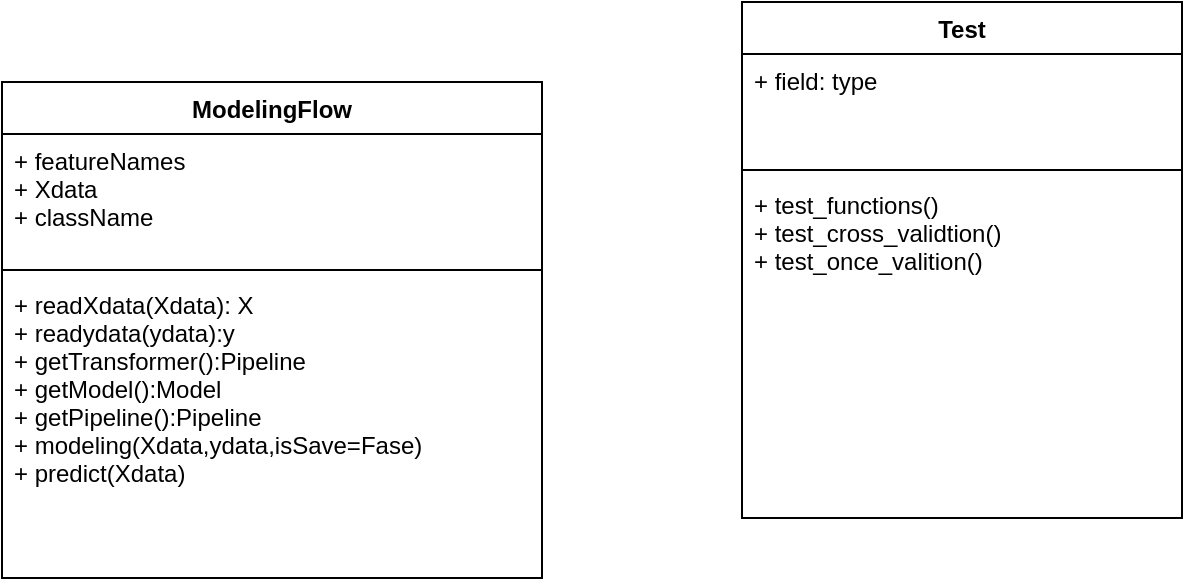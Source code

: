 <mxfile version="12.9.3" type="github">
  <diagram id="t4mAXT_9gxE2H1gIWOBb" name="Page-1">
    <mxGraphModel dx="946" dy="614" grid="1" gridSize="10" guides="1" tooltips="1" connect="1" arrows="1" fold="1" page="1" pageScale="1" pageWidth="827" pageHeight="1169" math="0" shadow="0">
      <root>
        <mxCell id="0" />
        <mxCell id="1" parent="0" />
        <mxCell id="MdVjQOEpR-VD5ustZgR6-1" value="ModelingFlow" style="swimlane;fontStyle=1;align=center;verticalAlign=top;childLayout=stackLayout;horizontal=1;startSize=26;horizontalStack=0;resizeParent=1;resizeParentMax=0;resizeLast=0;collapsible=1;marginBottom=0;" vertex="1" parent="1">
          <mxGeometry x="120" y="110" width="270" height="248" as="geometry" />
        </mxCell>
        <mxCell id="MdVjQOEpR-VD5ustZgR6-2" value="+ featureNames&#xa;+ Xdata&#xa;+ className" style="text;strokeColor=none;fillColor=none;align=left;verticalAlign=top;spacingLeft=4;spacingRight=4;overflow=hidden;rotatable=0;points=[[0,0.5],[1,0.5]];portConstraint=eastwest;" vertex="1" parent="MdVjQOEpR-VD5ustZgR6-1">
          <mxGeometry y="26" width="270" height="64" as="geometry" />
        </mxCell>
        <mxCell id="MdVjQOEpR-VD5ustZgR6-3" value="" style="line;strokeWidth=1;fillColor=none;align=left;verticalAlign=middle;spacingTop=-1;spacingLeft=3;spacingRight=3;rotatable=0;labelPosition=right;points=[];portConstraint=eastwest;" vertex="1" parent="MdVjQOEpR-VD5ustZgR6-1">
          <mxGeometry y="90" width="270" height="8" as="geometry" />
        </mxCell>
        <mxCell id="MdVjQOEpR-VD5ustZgR6-4" value="+ readXdata(Xdata): X&#xa;+ readydata(ydata):y&#xa;+ getTransformer():Pipeline&#xa;+ getModel():Model&#xa;+ getPipeline():Pipeline&#xa;+ modeling(Xdata,ydata,isSave=Fase)&#xa;+ predict(Xdata)&#xa;" style="text;strokeColor=none;fillColor=none;align=left;verticalAlign=top;spacingLeft=4;spacingRight=4;overflow=hidden;rotatable=0;points=[[0,0.5],[1,0.5]];portConstraint=eastwest;" vertex="1" parent="MdVjQOEpR-VD5ustZgR6-1">
          <mxGeometry y="98" width="270" height="150" as="geometry" />
        </mxCell>
        <mxCell id="MdVjQOEpR-VD5ustZgR6-6" value="Test" style="swimlane;fontStyle=1;align=center;verticalAlign=top;childLayout=stackLayout;horizontal=1;startSize=26;horizontalStack=0;resizeParent=1;resizeParentMax=0;resizeLast=0;collapsible=1;marginBottom=0;" vertex="1" parent="1">
          <mxGeometry x="490" y="70" width="220" height="258" as="geometry" />
        </mxCell>
        <mxCell id="MdVjQOEpR-VD5ustZgR6-7" value="+ field: type" style="text;strokeColor=none;fillColor=none;align=left;verticalAlign=top;spacingLeft=4;spacingRight=4;overflow=hidden;rotatable=0;points=[[0,0.5],[1,0.5]];portConstraint=eastwest;" vertex="1" parent="MdVjQOEpR-VD5ustZgR6-6">
          <mxGeometry y="26" width="220" height="54" as="geometry" />
        </mxCell>
        <mxCell id="MdVjQOEpR-VD5ustZgR6-8" value="" style="line;strokeWidth=1;fillColor=none;align=left;verticalAlign=middle;spacingTop=-1;spacingLeft=3;spacingRight=3;rotatable=0;labelPosition=right;points=[];portConstraint=eastwest;" vertex="1" parent="MdVjQOEpR-VD5ustZgR6-6">
          <mxGeometry y="80" width="220" height="8" as="geometry" />
        </mxCell>
        <mxCell id="MdVjQOEpR-VD5ustZgR6-9" value="+ test_functions()&#xa;+ test_cross_validtion()&#xa;+ test_once_valition()" style="text;strokeColor=none;fillColor=none;align=left;verticalAlign=top;spacingLeft=4;spacingRight=4;overflow=hidden;rotatable=0;points=[[0,0.5],[1,0.5]];portConstraint=eastwest;" vertex="1" parent="MdVjQOEpR-VD5ustZgR6-6">
          <mxGeometry y="88" width="220" height="170" as="geometry" />
        </mxCell>
      </root>
    </mxGraphModel>
  </diagram>
</mxfile>

